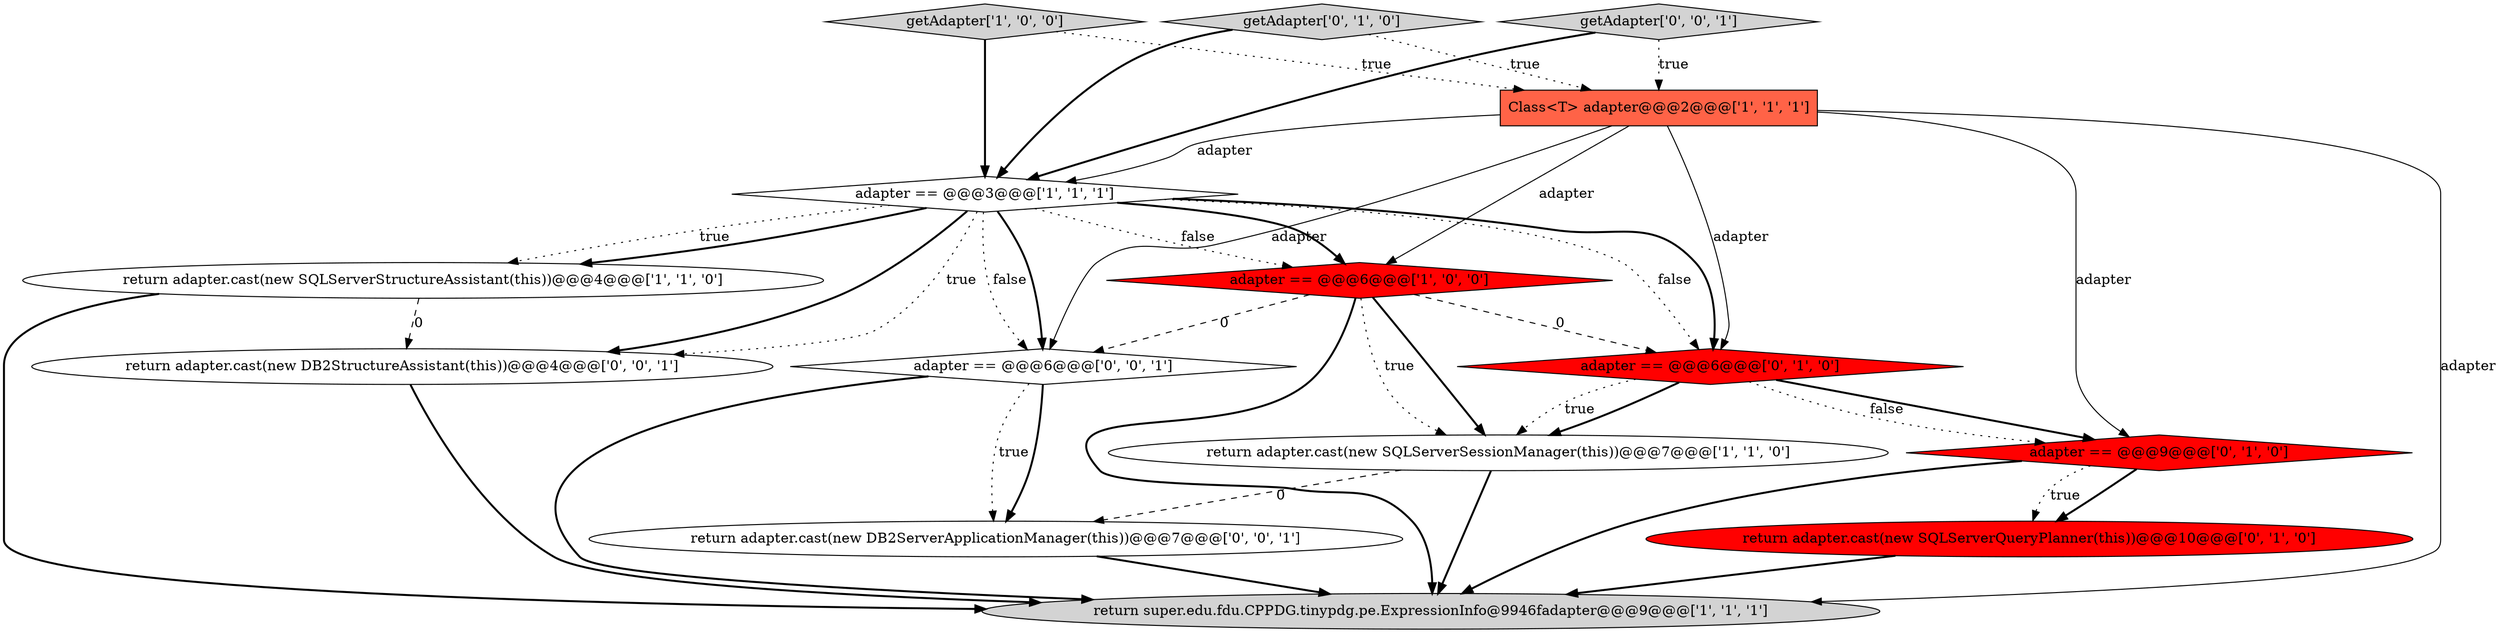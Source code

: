 digraph {
0 [style = filled, label = "return adapter.cast(new SQLServerSessionManager(this))@@@7@@@['1', '1', '0']", fillcolor = white, shape = ellipse image = "AAA0AAABBB1BBB"];
11 [style = filled, label = "return adapter.cast(new DB2StructureAssistant(this))@@@4@@@['0', '0', '1']", fillcolor = white, shape = ellipse image = "AAA0AAABBB3BBB"];
10 [style = filled, label = "getAdapter['0', '1', '0']", fillcolor = lightgray, shape = diamond image = "AAA0AAABBB2BBB"];
3 [style = filled, label = "return adapter.cast(new SQLServerStructureAssistant(this))@@@4@@@['1', '1', '0']", fillcolor = white, shape = ellipse image = "AAA0AAABBB1BBB"];
2 [style = filled, label = "adapter == @@@3@@@['1', '1', '1']", fillcolor = white, shape = diamond image = "AAA0AAABBB1BBB"];
1 [style = filled, label = "getAdapter['1', '0', '0']", fillcolor = lightgray, shape = diamond image = "AAA0AAABBB1BBB"];
8 [style = filled, label = "adapter == @@@9@@@['0', '1', '0']", fillcolor = red, shape = diamond image = "AAA1AAABBB2BBB"];
9 [style = filled, label = "return adapter.cast(new SQLServerQueryPlanner(this))@@@10@@@['0', '1', '0']", fillcolor = red, shape = ellipse image = "AAA1AAABBB2BBB"];
12 [style = filled, label = "return adapter.cast(new DB2ServerApplicationManager(this))@@@7@@@['0', '0', '1']", fillcolor = white, shape = ellipse image = "AAA0AAABBB3BBB"];
14 [style = filled, label = "adapter == @@@6@@@['0', '0', '1']", fillcolor = white, shape = diamond image = "AAA0AAABBB3BBB"];
13 [style = filled, label = "getAdapter['0', '0', '1']", fillcolor = lightgray, shape = diamond image = "AAA0AAABBB3BBB"];
5 [style = filled, label = "adapter == @@@6@@@['1', '0', '0']", fillcolor = red, shape = diamond image = "AAA1AAABBB1BBB"];
6 [style = filled, label = "return super.edu.fdu.CPPDG.tinypdg.pe.ExpressionInfo@9946fadapter@@@9@@@['1', '1', '1']", fillcolor = lightgray, shape = ellipse image = "AAA0AAABBB1BBB"];
4 [style = filled, label = "Class<T> adapter@@@2@@@['1', '1', '1']", fillcolor = tomato, shape = box image = "AAA0AAABBB1BBB"];
7 [style = filled, label = "adapter == @@@6@@@['0', '1', '0']", fillcolor = red, shape = diamond image = "AAA1AAABBB2BBB"];
2->3 [style = dotted, label="true"];
5->14 [style = dashed, label="0"];
14->12 [style = dotted, label="true"];
0->6 [style = bold, label=""];
2->14 [style = dotted, label="false"];
4->5 [style = solid, label="adapter"];
2->3 [style = bold, label=""];
11->6 [style = bold, label=""];
3->6 [style = bold, label=""];
7->0 [style = bold, label=""];
8->6 [style = bold, label=""];
1->4 [style = dotted, label="true"];
5->0 [style = dotted, label="true"];
0->12 [style = dashed, label="0"];
7->0 [style = dotted, label="true"];
7->8 [style = bold, label=""];
12->6 [style = bold, label=""];
9->6 [style = bold, label=""];
2->7 [style = dotted, label="false"];
2->11 [style = dotted, label="true"];
4->2 [style = solid, label="adapter"];
5->6 [style = bold, label=""];
5->0 [style = bold, label=""];
4->6 [style = solid, label="adapter"];
4->7 [style = solid, label="adapter"];
2->5 [style = dotted, label="false"];
7->8 [style = dotted, label="false"];
14->12 [style = bold, label=""];
4->14 [style = solid, label="adapter"];
2->14 [style = bold, label=""];
8->9 [style = bold, label=""];
4->8 [style = solid, label="adapter"];
10->2 [style = bold, label=""];
1->2 [style = bold, label=""];
8->9 [style = dotted, label="true"];
2->7 [style = bold, label=""];
10->4 [style = dotted, label="true"];
5->7 [style = dashed, label="0"];
3->11 [style = dashed, label="0"];
2->11 [style = bold, label=""];
14->6 [style = bold, label=""];
13->4 [style = dotted, label="true"];
2->5 [style = bold, label=""];
13->2 [style = bold, label=""];
}
